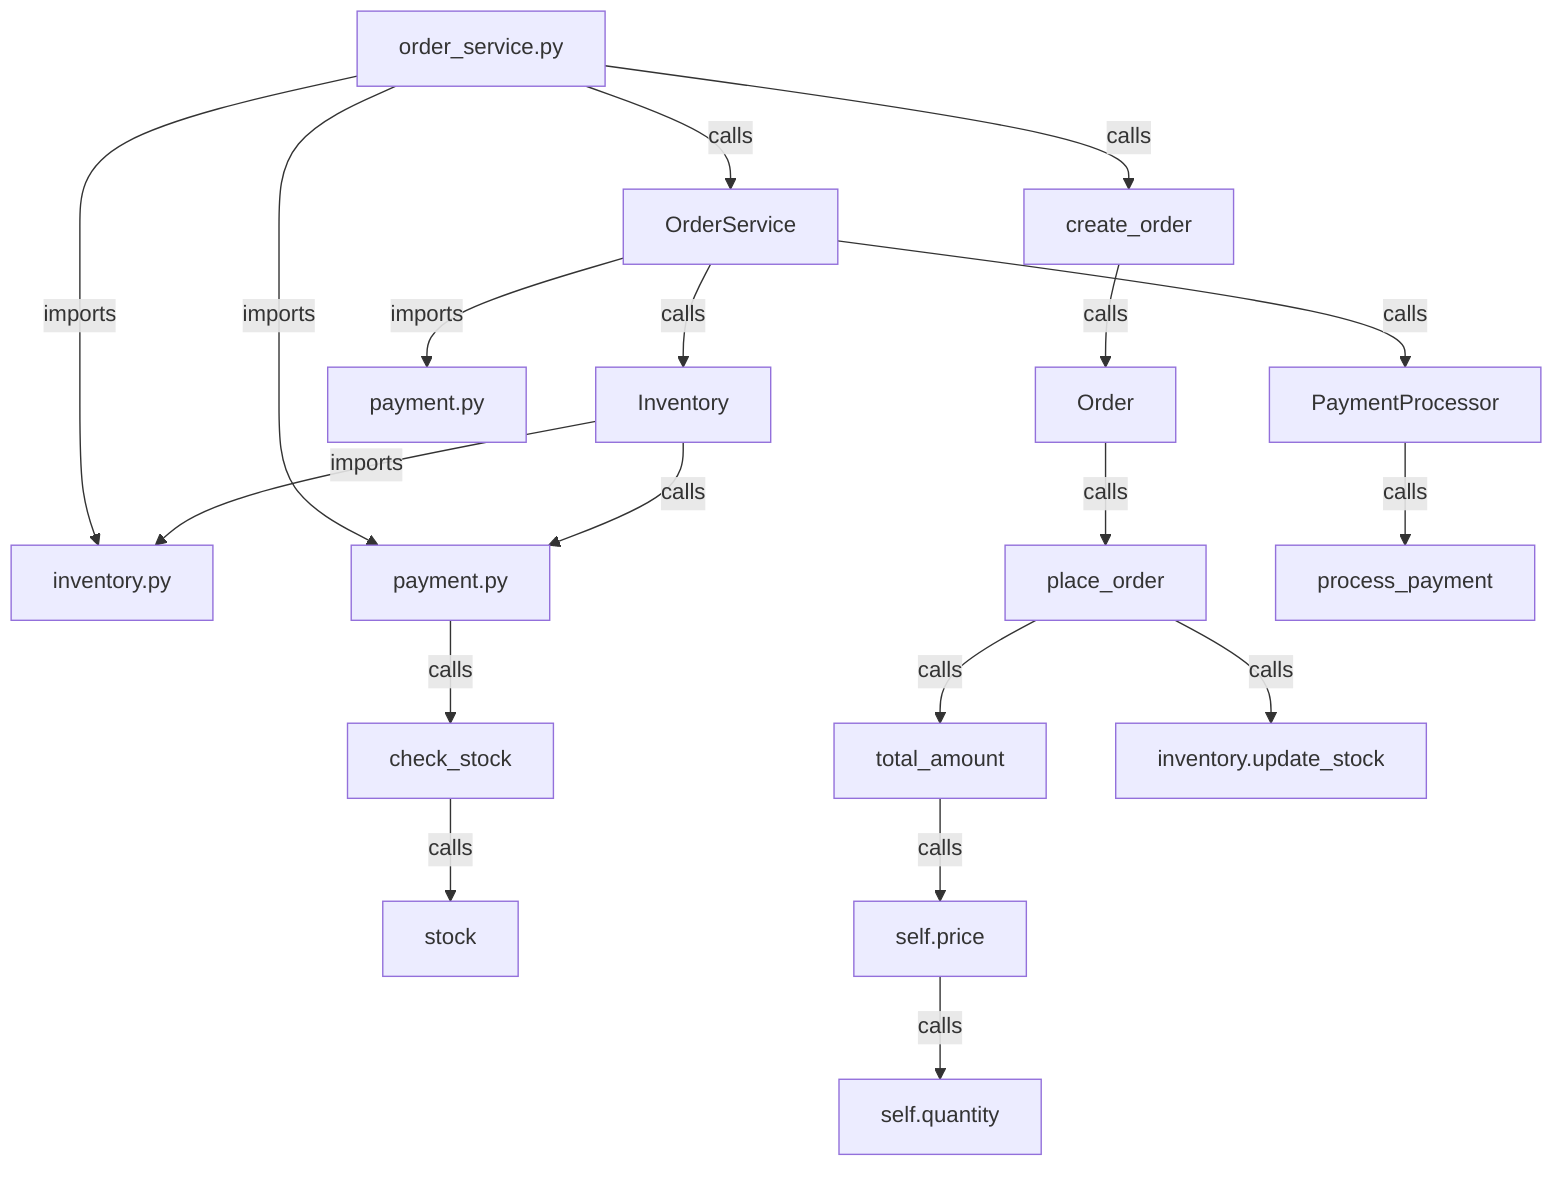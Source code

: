 graph TD
    A[order_service.py] -->|calls| B[OrderService]
    B -->|calls| C[Inventory]
    C -->|imports| D[inventory.py]
    C -->|calls| E[update_stock]
    E -->|calls| F[check_stock]
    F -->|calls| G[stock]
    A -->|calls| H[create_order]
    H -->|calls| I[Order]
    I -->|calls| J[place_order]
    J -->|calls| K[total_amount]
    K -->|calls| L[self.price]
    L -->|calls| M[self.quantity]
    J -->|calls| N[inventory.update_stock]
    B -->|imports| O[payment.py]
    B -->|calls| P[PaymentProcessor]
    P -->|calls| Q[process_payment]
    A -->|imports| D
    A -->|imports| E[payment.py]